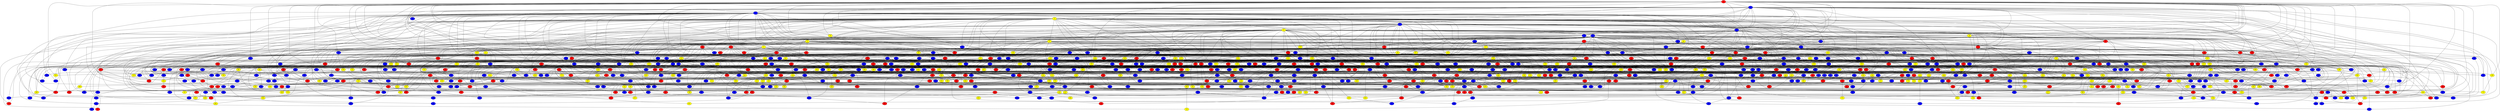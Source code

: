 graph {
0 [style = filled fillcolor = red];
1 [style = filled fillcolor = blue];
2 [style = filled fillcolor = blue];
3 [style = filled fillcolor = yellow];
4 [style = filled fillcolor = blue];
5 [style = filled fillcolor = blue];
6 [style = filled fillcolor = yellow];
7 [style = filled fillcolor = blue];
8 [style = filled fillcolor = blue];
9 [style = filled fillcolor = red];
10 [style = filled fillcolor = blue];
11 [style = filled fillcolor = yellow];
12 [style = filled fillcolor = yellow];
13 [style = filled fillcolor = blue];
14 [style = filled fillcolor = blue];
15 [style = filled fillcolor = red];
16 [style = filled fillcolor = red];
17 [style = filled fillcolor = yellow];
18 [style = filled fillcolor = yellow];
19 [style = filled fillcolor = blue];
20 [style = filled fillcolor = red];
21 [style = filled fillcolor = red];
22 [style = filled fillcolor = blue];
23 [style = filled fillcolor = blue];
24 [style = filled fillcolor = yellow];
25 [style = filled fillcolor = red];
26 [style = filled fillcolor = red];
27 [style = filled fillcolor = yellow];
28 [style = filled fillcolor = yellow];
29 [style = filled fillcolor = red];
30 [style = filled fillcolor = yellow];
31 [style = filled fillcolor = yellow];
32 [style = filled fillcolor = red];
33 [style = filled fillcolor = red];
34 [style = filled fillcolor = blue];
35 [style = filled fillcolor = red];
36 [style = filled fillcolor = yellow];
37 [style = filled fillcolor = blue];
38 [style = filled fillcolor = yellow];
39 [style = filled fillcolor = red];
40 [style = filled fillcolor = yellow];
41 [style = filled fillcolor = red];
42 [style = filled fillcolor = red];
43 [style = filled fillcolor = red];
44 [style = filled fillcolor = red];
45 [style = filled fillcolor = red];
46 [style = filled fillcolor = yellow];
47 [style = filled fillcolor = blue];
48 [style = filled fillcolor = red];
49 [style = filled fillcolor = yellow];
50 [style = filled fillcolor = blue];
51 [style = filled fillcolor = blue];
52 [style = filled fillcolor = yellow];
53 [style = filled fillcolor = blue];
54 [style = filled fillcolor = blue];
55 [style = filled fillcolor = yellow];
56 [style = filled fillcolor = blue];
57 [style = filled fillcolor = yellow];
58 [style = filled fillcolor = blue];
59 [style = filled fillcolor = blue];
60 [style = filled fillcolor = blue];
61 [style = filled fillcolor = blue];
62 [style = filled fillcolor = yellow];
63 [style = filled fillcolor = red];
64 [style = filled fillcolor = blue];
65 [style = filled fillcolor = yellow];
66 [style = filled fillcolor = blue];
67 [style = filled fillcolor = red];
68 [style = filled fillcolor = red];
69 [style = filled fillcolor = blue];
70 [style = filled fillcolor = yellow];
71 [style = filled fillcolor = yellow];
72 [style = filled fillcolor = red];
73 [style = filled fillcolor = red];
74 [style = filled fillcolor = yellow];
75 [style = filled fillcolor = blue];
76 [style = filled fillcolor = red];
77 [style = filled fillcolor = blue];
78 [style = filled fillcolor = blue];
79 [style = filled fillcolor = blue];
80 [style = filled fillcolor = yellow];
81 [style = filled fillcolor = blue];
82 [style = filled fillcolor = red];
83 [style = filled fillcolor = blue];
84 [style = filled fillcolor = red];
85 [style = filled fillcolor = blue];
86 [style = filled fillcolor = blue];
87 [style = filled fillcolor = blue];
88 [style = filled fillcolor = blue];
89 [style = filled fillcolor = blue];
90 [style = filled fillcolor = yellow];
91 [style = filled fillcolor = red];
92 [style = filled fillcolor = yellow];
93 [style = filled fillcolor = blue];
94 [style = filled fillcolor = blue];
95 [style = filled fillcolor = blue];
96 [style = filled fillcolor = blue];
97 [style = filled fillcolor = blue];
98 [style = filled fillcolor = blue];
99 [style = filled fillcolor = yellow];
100 [style = filled fillcolor = yellow];
101 [style = filled fillcolor = blue];
102 [style = filled fillcolor = yellow];
103 [style = filled fillcolor = blue];
104 [style = filled fillcolor = red];
105 [style = filled fillcolor = blue];
106 [style = filled fillcolor = red];
107 [style = filled fillcolor = blue];
108 [style = filled fillcolor = red];
109 [style = filled fillcolor = yellow];
110 [style = filled fillcolor = blue];
111 [style = filled fillcolor = blue];
112 [style = filled fillcolor = yellow];
113 [style = filled fillcolor = red];
114 [style = filled fillcolor = yellow];
115 [style = filled fillcolor = yellow];
116 [style = filled fillcolor = blue];
117 [style = filled fillcolor = red];
118 [style = filled fillcolor = red];
119 [style = filled fillcolor = blue];
120 [style = filled fillcolor = red];
121 [style = filled fillcolor = blue];
122 [style = filled fillcolor = yellow];
123 [style = filled fillcolor = red];
124 [style = filled fillcolor = red];
125 [style = filled fillcolor = yellow];
126 [style = filled fillcolor = blue];
127 [style = filled fillcolor = blue];
128 [style = filled fillcolor = yellow];
129 [style = filled fillcolor = blue];
130 [style = filled fillcolor = red];
131 [style = filled fillcolor = red];
132 [style = filled fillcolor = yellow];
133 [style = filled fillcolor = blue];
134 [style = filled fillcolor = yellow];
135 [style = filled fillcolor = blue];
136 [style = filled fillcolor = red];
137 [style = filled fillcolor = blue];
138 [style = filled fillcolor = blue];
139 [style = filled fillcolor = yellow];
140 [style = filled fillcolor = yellow];
141 [style = filled fillcolor = yellow];
142 [style = filled fillcolor = blue];
143 [style = filled fillcolor = blue];
144 [style = filled fillcolor = red];
145 [style = filled fillcolor = blue];
146 [style = filled fillcolor = red];
147 [style = filled fillcolor = blue];
148 [style = filled fillcolor = red];
149 [style = filled fillcolor = yellow];
150 [style = filled fillcolor = yellow];
151 [style = filled fillcolor = blue];
152 [style = filled fillcolor = yellow];
153 [style = filled fillcolor = red];
154 [style = filled fillcolor = red];
155 [style = filled fillcolor = blue];
156 [style = filled fillcolor = yellow];
157 [style = filled fillcolor = blue];
158 [style = filled fillcolor = red];
159 [style = filled fillcolor = red];
160 [style = filled fillcolor = red];
161 [style = filled fillcolor = yellow];
162 [style = filled fillcolor = yellow];
163 [style = filled fillcolor = red];
164 [style = filled fillcolor = blue];
165 [style = filled fillcolor = red];
166 [style = filled fillcolor = yellow];
167 [style = filled fillcolor = yellow];
168 [style = filled fillcolor = red];
169 [style = filled fillcolor = yellow];
170 [style = filled fillcolor = red];
171 [style = filled fillcolor = red];
172 [style = filled fillcolor = blue];
173 [style = filled fillcolor = red];
174 [style = filled fillcolor = blue];
175 [style = filled fillcolor = blue];
176 [style = filled fillcolor = yellow];
177 [style = filled fillcolor = blue];
178 [style = filled fillcolor = blue];
179 [style = filled fillcolor = red];
180 [style = filled fillcolor = yellow];
181 [style = filled fillcolor = blue];
182 [style = filled fillcolor = yellow];
183 [style = filled fillcolor = blue];
184 [style = filled fillcolor = blue];
185 [style = filled fillcolor = red];
186 [style = filled fillcolor = blue];
187 [style = filled fillcolor = blue];
188 [style = filled fillcolor = blue];
189 [style = filled fillcolor = blue];
190 [style = filled fillcolor = blue];
191 [style = filled fillcolor = blue];
192 [style = filled fillcolor = blue];
193 [style = filled fillcolor = blue];
194 [style = filled fillcolor = blue];
195 [style = filled fillcolor = blue];
196 [style = filled fillcolor = red];
197 [style = filled fillcolor = red];
198 [style = filled fillcolor = blue];
199 [style = filled fillcolor = yellow];
200 [style = filled fillcolor = blue];
201 [style = filled fillcolor = red];
202 [style = filled fillcolor = yellow];
203 [style = filled fillcolor = yellow];
204 [style = filled fillcolor = red];
205 [style = filled fillcolor = blue];
206 [style = filled fillcolor = red];
207 [style = filled fillcolor = yellow];
208 [style = filled fillcolor = yellow];
209 [style = filled fillcolor = blue];
210 [style = filled fillcolor = blue];
211 [style = filled fillcolor = yellow];
212 [style = filled fillcolor = blue];
213 [style = filled fillcolor = yellow];
214 [style = filled fillcolor = blue];
215 [style = filled fillcolor = blue];
216 [style = filled fillcolor = blue];
217 [style = filled fillcolor = red];
218 [style = filled fillcolor = red];
219 [style = filled fillcolor = yellow];
220 [style = filled fillcolor = blue];
221 [style = filled fillcolor = yellow];
222 [style = filled fillcolor = red];
223 [style = filled fillcolor = red];
224 [style = filled fillcolor = red];
225 [style = filled fillcolor = yellow];
226 [style = filled fillcolor = yellow];
227 [style = filled fillcolor = red];
228 [style = filled fillcolor = blue];
229 [style = filled fillcolor = blue];
230 [style = filled fillcolor = red];
231 [style = filled fillcolor = yellow];
232 [style = filled fillcolor = blue];
233 [style = filled fillcolor = yellow];
234 [style = filled fillcolor = blue];
235 [style = filled fillcolor = blue];
236 [style = filled fillcolor = blue];
237 [style = filled fillcolor = blue];
238 [style = filled fillcolor = blue];
239 [style = filled fillcolor = blue];
240 [style = filled fillcolor = blue];
241 [style = filled fillcolor = red];
242 [style = filled fillcolor = yellow];
243 [style = filled fillcolor = yellow];
244 [style = filled fillcolor = red];
245 [style = filled fillcolor = red];
246 [style = filled fillcolor = yellow];
247 [style = filled fillcolor = blue];
248 [style = filled fillcolor = red];
249 [style = filled fillcolor = blue];
250 [style = filled fillcolor = blue];
251 [style = filled fillcolor = blue];
252 [style = filled fillcolor = red];
253 [style = filled fillcolor = blue];
254 [style = filled fillcolor = red];
255 [style = filled fillcolor = yellow];
256 [style = filled fillcolor = blue];
257 [style = filled fillcolor = red];
258 [style = filled fillcolor = blue];
259 [style = filled fillcolor = red];
260 [style = filled fillcolor = blue];
261 [style = filled fillcolor = red];
262 [style = filled fillcolor = blue];
263 [style = filled fillcolor = red];
264 [style = filled fillcolor = blue];
265 [style = filled fillcolor = yellow];
266 [style = filled fillcolor = red];
267 [style = filled fillcolor = blue];
268 [style = filled fillcolor = red];
269 [style = filled fillcolor = yellow];
270 [style = filled fillcolor = blue];
271 [style = filled fillcolor = yellow];
272 [style = filled fillcolor = blue];
273 [style = filled fillcolor = blue];
274 [style = filled fillcolor = blue];
275 [style = filled fillcolor = blue];
276 [style = filled fillcolor = yellow];
277 [style = filled fillcolor = blue];
278 [style = filled fillcolor = yellow];
279 [style = filled fillcolor = blue];
280 [style = filled fillcolor = yellow];
281 [style = filled fillcolor = blue];
282 [style = filled fillcolor = blue];
283 [style = filled fillcolor = blue];
284 [style = filled fillcolor = blue];
285 [style = filled fillcolor = blue];
286 [style = filled fillcolor = blue];
287 [style = filled fillcolor = yellow];
288 [style = filled fillcolor = yellow];
289 [style = filled fillcolor = blue];
290 [style = filled fillcolor = blue];
291 [style = filled fillcolor = yellow];
292 [style = filled fillcolor = blue];
293 [style = filled fillcolor = blue];
294 [style = filled fillcolor = yellow];
295 [style = filled fillcolor = blue];
296 [style = filled fillcolor = blue];
297 [style = filled fillcolor = blue];
298 [style = filled fillcolor = blue];
299 [style = filled fillcolor = red];
300 [style = filled fillcolor = blue];
301 [style = filled fillcolor = blue];
302 [style = filled fillcolor = yellow];
303 [style = filled fillcolor = yellow];
304 [style = filled fillcolor = red];
305 [style = filled fillcolor = blue];
306 [style = filled fillcolor = yellow];
307 [style = filled fillcolor = blue];
308 [style = filled fillcolor = blue];
309 [style = filled fillcolor = red];
310 [style = filled fillcolor = blue];
311 [style = filled fillcolor = yellow];
312 [style = filled fillcolor = blue];
313 [style = filled fillcolor = yellow];
314 [style = filled fillcolor = red];
315 [style = filled fillcolor = yellow];
316 [style = filled fillcolor = yellow];
317 [style = filled fillcolor = yellow];
318 [style = filled fillcolor = yellow];
319 [style = filled fillcolor = blue];
320 [style = filled fillcolor = blue];
321 [style = filled fillcolor = blue];
322 [style = filled fillcolor = yellow];
323 [style = filled fillcolor = yellow];
324 [style = filled fillcolor = blue];
325 [style = filled fillcolor = blue];
326 [style = filled fillcolor = yellow];
327 [style = filled fillcolor = red];
328 [style = filled fillcolor = blue];
329 [style = filled fillcolor = blue];
330 [style = filled fillcolor = blue];
331 [style = filled fillcolor = blue];
332 [style = filled fillcolor = yellow];
333 [style = filled fillcolor = yellow];
334 [style = filled fillcolor = blue];
335 [style = filled fillcolor = yellow];
336 [style = filled fillcolor = red];
337 [style = filled fillcolor = red];
338 [style = filled fillcolor = yellow];
339 [style = filled fillcolor = yellow];
340 [style = filled fillcolor = blue];
341 [style = filled fillcolor = red];
342 [style = filled fillcolor = yellow];
343 [style = filled fillcolor = blue];
344 [style = filled fillcolor = blue];
345 [style = filled fillcolor = red];
346 [style = filled fillcolor = red];
347 [style = filled fillcolor = yellow];
348 [style = filled fillcolor = yellow];
349 [style = filled fillcolor = red];
350 [style = filled fillcolor = red];
351 [style = filled fillcolor = blue];
352 [style = filled fillcolor = yellow];
353 [style = filled fillcolor = blue];
354 [style = filled fillcolor = yellow];
355 [style = filled fillcolor = yellow];
356 [style = filled fillcolor = blue];
357 [style = filled fillcolor = blue];
358 [style = filled fillcolor = blue];
359 [style = filled fillcolor = blue];
360 [style = filled fillcolor = red];
361 [style = filled fillcolor = blue];
362 [style = filled fillcolor = red];
363 [style = filled fillcolor = blue];
364 [style = filled fillcolor = blue];
365 [style = filled fillcolor = red];
366 [style = filled fillcolor = blue];
367 [style = filled fillcolor = blue];
368 [style = filled fillcolor = yellow];
369 [style = filled fillcolor = blue];
370 [style = filled fillcolor = red];
371 [style = filled fillcolor = blue];
372 [style = filled fillcolor = yellow];
373 [style = filled fillcolor = blue];
374 [style = filled fillcolor = blue];
375 [style = filled fillcolor = blue];
376 [style = filled fillcolor = yellow];
377 [style = filled fillcolor = yellow];
378 [style = filled fillcolor = blue];
379 [style = filled fillcolor = yellow];
380 [style = filled fillcolor = blue];
381 [style = filled fillcolor = blue];
382 [style = filled fillcolor = red];
383 [style = filled fillcolor = blue];
384 [style = filled fillcolor = blue];
385 [style = filled fillcolor = blue];
386 [style = filled fillcolor = blue];
387 [style = filled fillcolor = blue];
388 [style = filled fillcolor = blue];
389 [style = filled fillcolor = red];
390 [style = filled fillcolor = yellow];
391 [style = filled fillcolor = blue];
392 [style = filled fillcolor = yellow];
393 [style = filled fillcolor = blue];
394 [style = filled fillcolor = red];
395 [style = filled fillcolor = red];
396 [style = filled fillcolor = blue];
397 [style = filled fillcolor = yellow];
398 [style = filled fillcolor = red];
399 [style = filled fillcolor = red];
400 [style = filled fillcolor = red];
401 [style = filled fillcolor = blue];
402 [style = filled fillcolor = blue];
403 [style = filled fillcolor = blue];
404 [style = filled fillcolor = red];
405 [style = filled fillcolor = blue];
406 [style = filled fillcolor = red];
407 [style = filled fillcolor = blue];
408 [style = filled fillcolor = blue];
409 [style = filled fillcolor = red];
410 [style = filled fillcolor = yellow];
411 [style = filled fillcolor = blue];
412 [style = filled fillcolor = yellow];
413 [style = filled fillcolor = yellow];
414 [style = filled fillcolor = blue];
415 [style = filled fillcolor = yellow];
416 [style = filled fillcolor = blue];
417 [style = filled fillcolor = blue];
418 [style = filled fillcolor = blue];
419 [style = filled fillcolor = red];
420 [style = filled fillcolor = blue];
421 [style = filled fillcolor = blue];
422 [style = filled fillcolor = blue];
423 [style = filled fillcolor = yellow];
424 [style = filled fillcolor = red];
425 [style = filled fillcolor = blue];
426 [style = filled fillcolor = yellow];
427 [style = filled fillcolor = blue];
428 [style = filled fillcolor = blue];
429 [style = filled fillcolor = red];
430 [style = filled fillcolor = yellow];
431 [style = filled fillcolor = red];
432 [style = filled fillcolor = yellow];
433 [style = filled fillcolor = blue];
434 [style = filled fillcolor = red];
435 [style = filled fillcolor = yellow];
436 [style = filled fillcolor = blue];
437 [style = filled fillcolor = yellow];
438 [style = filled fillcolor = red];
439 [style = filled fillcolor = red];
440 [style = filled fillcolor = blue];
441 [style = filled fillcolor = yellow];
442 [style = filled fillcolor = red];
443 [style = filled fillcolor = blue];
444 [style = filled fillcolor = yellow];
445 [style = filled fillcolor = red];
446 [style = filled fillcolor = blue];
447 [style = filled fillcolor = red];
448 [style = filled fillcolor = blue];
449 [style = filled fillcolor = yellow];
450 [style = filled fillcolor = red];
451 [style = filled fillcolor = red];
452 [style = filled fillcolor = yellow];
453 [style = filled fillcolor = blue];
454 [style = filled fillcolor = yellow];
455 [style = filled fillcolor = red];
456 [style = filled fillcolor = blue];
457 [style = filled fillcolor = blue];
458 [style = filled fillcolor = yellow];
459 [style = filled fillcolor = blue];
460 [style = filled fillcolor = red];
461 [style = filled fillcolor = yellow];
462 [style = filled fillcolor = blue];
463 [style = filled fillcolor = red];
464 [style = filled fillcolor = blue];
465 [style = filled fillcolor = blue];
466 [style = filled fillcolor = yellow];
467 [style = filled fillcolor = red];
468 [style = filled fillcolor = blue];
469 [style = filled fillcolor = blue];
470 [style = filled fillcolor = blue];
471 [style = filled fillcolor = blue];
472 [style = filled fillcolor = yellow];
473 [style = filled fillcolor = blue];
474 [style = filled fillcolor = yellow];
475 [style = filled fillcolor = blue];
476 [style = filled fillcolor = yellow];
477 [style = filled fillcolor = blue];
478 [style = filled fillcolor = blue];
479 [style = filled fillcolor = red];
480 [style = filled fillcolor = yellow];
481 [style = filled fillcolor = blue];
482 [style = filled fillcolor = red];
483 [style = filled fillcolor = yellow];
484 [style = filled fillcolor = red];
485 [style = filled fillcolor = red];
486 [style = filled fillcolor = yellow];
487 [style = filled fillcolor = red];
488 [style = filled fillcolor = blue];
489 [style = filled fillcolor = red];
490 [style = filled fillcolor = yellow];
491 [style = filled fillcolor = blue];
492 [style = filled fillcolor = red];
493 [style = filled fillcolor = red];
494 [style = filled fillcolor = red];
495 [style = filled fillcolor = yellow];
496 [style = filled fillcolor = yellow];
497 [style = filled fillcolor = red];
498 [style = filled fillcolor = blue];
499 [style = filled fillcolor = blue];
500 [style = filled fillcolor = blue];
501 [style = filled fillcolor = blue];
502 [style = filled fillcolor = yellow];
503 [style = filled fillcolor = red];
504 [style = filled fillcolor = yellow];
505 [style = filled fillcolor = yellow];
506 [style = filled fillcolor = blue];
507 [style = filled fillcolor = blue];
508 [style = filled fillcolor = red];
509 [style = filled fillcolor = red];
510 [style = filled fillcolor = blue];
511 [style = filled fillcolor = yellow];
512 [style = filled fillcolor = red];
513 [style = filled fillcolor = red];
514 [style = filled fillcolor = yellow];
515 [style = filled fillcolor = red];
516 [style = filled fillcolor = blue];
517 [style = filled fillcolor = blue];
518 [style = filled fillcolor = red];
519 [style = filled fillcolor = blue];
520 [style = filled fillcolor = yellow];
521 [style = filled fillcolor = blue];
522 [style = filled fillcolor = red];
523 [style = filled fillcolor = blue];
524 [style = filled fillcolor = yellow];
525 [style = filled fillcolor = red];
526 [style = filled fillcolor = blue];
527 [style = filled fillcolor = red];
528 [style = filled fillcolor = red];
529 [style = filled fillcolor = blue];
530 [style = filled fillcolor = yellow];
531 [style = filled fillcolor = blue];
532 [style = filled fillcolor = blue];
533 [style = filled fillcolor = red];
534 [style = filled fillcolor = blue];
535 [style = filled fillcolor = yellow];
536 [style = filled fillcolor = blue];
537 [style = filled fillcolor = blue];
538 [style = filled fillcolor = yellow];
539 [style = filled fillcolor = blue];
540 [style = filled fillcolor = blue];
541 [style = filled fillcolor = blue];
542 [style = filled fillcolor = blue];
543 [style = filled fillcolor = blue];
544 [style = filled fillcolor = yellow];
545 [style = filled fillcolor = yellow];
546 [style = filled fillcolor = blue];
547 [style = filled fillcolor = blue];
548 [style = filled fillcolor = blue];
549 [style = filled fillcolor = red];
550 [style = filled fillcolor = blue];
551 [style = filled fillcolor = blue];
552 [style = filled fillcolor = yellow];
553 [style = filled fillcolor = blue];
554 [style = filled fillcolor = blue];
555 [style = filled fillcolor = yellow];
556 [style = filled fillcolor = red];
557 [style = filled fillcolor = blue];
558 [style = filled fillcolor = yellow];
559 [style = filled fillcolor = red];
560 [style = filled fillcolor = blue];
561 [style = filled fillcolor = yellow];
562 [style = filled fillcolor = blue];
563 [style = filled fillcolor = blue];
564 [style = filled fillcolor = blue];
565 [style = filled fillcolor = red];
566 [style = filled fillcolor = blue];
567 [style = filled fillcolor = red];
568 [style = filled fillcolor = yellow];
569 [style = filled fillcolor = blue];
570 [style = filled fillcolor = blue];
571 [style = filled fillcolor = yellow];
572 [style = filled fillcolor = blue];
573 [style = filled fillcolor = red];
574 [style = filled fillcolor = yellow];
575 [style = filled fillcolor = yellow];
576 [style = filled fillcolor = yellow];
577 [style = filled fillcolor = yellow];
578 [style = filled fillcolor = yellow];
579 [style = filled fillcolor = blue];
580 [style = filled fillcolor = red];
581 [style = filled fillcolor = blue];
582 [style = filled fillcolor = yellow];
583 [style = filled fillcolor = red];
584 [style = filled fillcolor = blue];
585 [style = filled fillcolor = red];
586 [style = filled fillcolor = yellow];
587 [style = filled fillcolor = yellow];
588 [style = filled fillcolor = red];
589 [style = filled fillcolor = red];
590 [style = filled fillcolor = blue];
591 [style = filled fillcolor = red];
592 [style = filled fillcolor = yellow];
593 [style = filled fillcolor = yellow];
594 [style = filled fillcolor = red];
595 [style = filled fillcolor = yellow];
596 [style = filled fillcolor = yellow];
597 [style = filled fillcolor = red];
598 [style = filled fillcolor = red];
599 [style = filled fillcolor = red];
600 [style = filled fillcolor = blue];
601 [style = filled fillcolor = red];
602 [style = filled fillcolor = blue];
603 [style = filled fillcolor = blue];
604 [style = filled fillcolor = blue];
605 [style = filled fillcolor = blue];
606 [style = filled fillcolor = yellow];
607 [style = filled fillcolor = red];
608 [style = filled fillcolor = yellow];
609 [style = filled fillcolor = yellow];
610 [style = filled fillcolor = yellow];
611 [style = filled fillcolor = red];
612 [style = filled fillcolor = blue];
613 [style = filled fillcolor = yellow];
614 [style = filled fillcolor = red];
615 [style = filled fillcolor = blue];
616 [style = filled fillcolor = yellow];
617 [style = filled fillcolor = yellow];
618 [style = filled fillcolor = red];
619 [style = filled fillcolor = blue];
620 [style = filled fillcolor = yellow];
621 [style = filled fillcolor = red];
622 [style = filled fillcolor = red];
623 [style = filled fillcolor = blue];
624 [style = filled fillcolor = red];
625 [style = filled fillcolor = blue];
626 [style = filled fillcolor = blue];
627 [style = filled fillcolor = yellow];
628 [style = filled fillcolor = yellow];
629 [style = filled fillcolor = blue];
630 [style = filled fillcolor = red];
631 [style = filled fillcolor = red];
632 [style = filled fillcolor = blue];
633 [style = filled fillcolor = blue];
634 [style = filled fillcolor = yellow];
635 [style = filled fillcolor = blue];
636 [style = filled fillcolor = blue];
637 [style = filled fillcolor = blue];
638 [style = filled fillcolor = blue];
639 [style = filled fillcolor = blue];
640 [style = filled fillcolor = blue];
641 [style = filled fillcolor = red];
642 [style = filled fillcolor = blue];
643 [style = filled fillcolor = blue];
644 [style = filled fillcolor = blue];
645 [style = filled fillcolor = yellow];
646 [style = filled fillcolor = red];
647 [style = filled fillcolor = blue];
648 [style = filled fillcolor = blue];
649 [style = filled fillcolor = red];
650 [style = filled fillcolor = blue];
651 [style = filled fillcolor = red];
652 [style = filled fillcolor = blue];
653 [style = filled fillcolor = blue];
654 [style = filled fillcolor = yellow];
655 [style = filled fillcolor = yellow];
656 [style = filled fillcolor = red];
657 [style = filled fillcolor = red];
658 [style = filled fillcolor = red];
659 [style = filled fillcolor = blue];
660 [style = filled fillcolor = blue];
661 [style = filled fillcolor = red];
662 [style = filled fillcolor = yellow];
663 [style = filled fillcolor = red];
664 [style = filled fillcolor = red];
665 [style = filled fillcolor = yellow];
666 [style = filled fillcolor = yellow];
667 [style = filled fillcolor = yellow];
668 [style = filled fillcolor = yellow];
669 [style = filled fillcolor = blue];
670 [style = filled fillcolor = yellow];
671 [style = filled fillcolor = blue];
672 [style = filled fillcolor = yellow];
673 [style = filled fillcolor = blue];
674 [style = filled fillcolor = red];
675 [style = filled fillcolor = red];
676 [style = filled fillcolor = yellow];
677 [style = filled fillcolor = blue];
678 [style = filled fillcolor = yellow];
679 [style = filled fillcolor = yellow];
680 [style = filled fillcolor = blue];
681 [style = filled fillcolor = yellow];
682 [style = filled fillcolor = blue];
683 [style = filled fillcolor = blue];
684 [style = filled fillcolor = blue];
685 [style = filled fillcolor = blue];
686 [style = filled fillcolor = yellow];
687 [style = filled fillcolor = blue];
688 [style = filled fillcolor = red];
689 [style = filled fillcolor = red];
690 [style = filled fillcolor = blue];
691 [style = filled fillcolor = red];
692 [style = filled fillcolor = red];
693 [style = filled fillcolor = blue];
694 [style = filled fillcolor = yellow];
695 [style = filled fillcolor = yellow];
696 [style = filled fillcolor = blue];
697 [style = filled fillcolor = blue];
698 [style = filled fillcolor = blue];
699 [style = filled fillcolor = yellow];
700 [style = filled fillcolor = red];
701 [style = filled fillcolor = red];
702 [style = filled fillcolor = yellow];
703 [style = filled fillcolor = blue];
704 [style = filled fillcolor = blue];
705 [style = filled fillcolor = yellow];
706 [style = filled fillcolor = blue];
707 [style = filled fillcolor = yellow];
708 [style = filled fillcolor = red];
709 [style = filled fillcolor = blue];
710 [style = filled fillcolor = red];
711 [style = filled fillcolor = yellow];
712 [style = filled fillcolor = yellow];
713 [style = filled fillcolor = red];
714 [style = filled fillcolor = red];
715 [style = filled fillcolor = yellow];
716 [style = filled fillcolor = yellow];
717 [style = filled fillcolor = blue];
718 [style = filled fillcolor = red];
719 [style = filled fillcolor = red];
720 [style = filled fillcolor = blue];
721 [style = filled fillcolor = blue];
722 [style = filled fillcolor = blue];
723 [style = filled fillcolor = yellow];
724 [style = filled fillcolor = blue];
725 [style = filled fillcolor = blue];
726 [style = filled fillcolor = blue];
727 [style = filled fillcolor = blue];
728 [style = filled fillcolor = blue];
729 [style = filled fillcolor = blue];
730 [style = filled fillcolor = blue];
731 [style = filled fillcolor = yellow];
732 [style = filled fillcolor = blue];
733 [style = filled fillcolor = yellow];
734 [style = filled fillcolor = red];
735 [style = filled fillcolor = blue];
736 [style = filled fillcolor = blue];
737 [style = filled fillcolor = red];
738 [style = filled fillcolor = red];
739 [style = filled fillcolor = blue];
740 [style = filled fillcolor = red];
741 [style = filled fillcolor = red];
742 [style = filled fillcolor = blue];
743 [style = filled fillcolor = red];
744 [style = filled fillcolor = blue];
745 [style = filled fillcolor = blue];
746 [style = filled fillcolor = blue];
747 [style = filled fillcolor = red];
748 [style = filled fillcolor = yellow];
749 [style = filled fillcolor = red];
750 [style = filled fillcolor = blue];
751 [style = filled fillcolor = yellow];
752 [style = filled fillcolor = yellow];
753 [style = filled fillcolor = blue];
754 [style = filled fillcolor = blue];
755 [style = filled fillcolor = red];
756 [style = filled fillcolor = blue];
757 [style = filled fillcolor = blue];
758 [style = filled fillcolor = red];
759 [style = filled fillcolor = red];
760 [style = filled fillcolor = yellow];
761 [style = filled fillcolor = red];
762 [style = filled fillcolor = red];
763 [style = filled fillcolor = blue];
764 [style = filled fillcolor = blue];
765 [style = filled fillcolor = yellow];
766 [style = filled fillcolor = blue];
767 [style = filled fillcolor = blue];
768 [style = filled fillcolor = blue];
769 [style = filled fillcolor = blue];
770 [style = filled fillcolor = blue];
771 [style = filled fillcolor = yellow];
772 [style = filled fillcolor = yellow];
773 [style = filled fillcolor = red];
774 [style = filled fillcolor = blue];
775 [style = filled fillcolor = yellow];
776 [style = filled fillcolor = yellow];
777 [style = filled fillcolor = blue];
778 [style = filled fillcolor = yellow];
779 [style = filled fillcolor = blue];
780 [style = filled fillcolor = blue];
781 [style = filled fillcolor = yellow];
782 [style = filled fillcolor = red];
783 [style = filled fillcolor = blue];
784 [style = filled fillcolor = yellow];
785 [style = filled fillcolor = yellow];
786 [style = filled fillcolor = blue];
787 [style = filled fillcolor = blue];
788 [style = filled fillcolor = yellow];
789 [style = filled fillcolor = blue];
790 [style = filled fillcolor = blue];
791 [style = filled fillcolor = red];
792 [style = filled fillcolor = blue];
793 [style = filled fillcolor = yellow];
794 [style = filled fillcolor = blue];
795 [style = filled fillcolor = red];
796 [style = filled fillcolor = red];
797 [style = filled fillcolor = blue];
798 [style = filled fillcolor = yellow];
799 [style = filled fillcolor = red];
800 [style = filled fillcolor = red];
801 [style = filled fillcolor = yellow];
802 [style = filled fillcolor = red];
803 [style = filled fillcolor = blue];
804 [style = filled fillcolor = blue];
805 [style = filled fillcolor = red];
806 [style = filled fillcolor = yellow];
807 [style = filled fillcolor = blue];
808 [style = filled fillcolor = blue];
809 [style = filled fillcolor = red];
810 [style = filled fillcolor = blue];
811 [style = filled fillcolor = yellow];
812 [style = filled fillcolor = yellow];
813 [style = filled fillcolor = blue];
814 [style = filled fillcolor = red];
815 [style = filled fillcolor = red];
816 [style = filled fillcolor = red];
817 [style = filled fillcolor = blue];
818 [style = filled fillcolor = yellow];
819 [style = filled fillcolor = yellow];
820 [style = filled fillcolor = yellow];
821 [style = filled fillcolor = blue];
822 [style = filled fillcolor = blue];
823 [style = filled fillcolor = blue];
824 [style = filled fillcolor = yellow];
825 [style = filled fillcolor = red];
826 [style = filled fillcolor = yellow];
827 [style = filled fillcolor = blue];
828 [style = filled fillcolor = yellow];
829 [style = filled fillcolor = blue];
830 [style = filled fillcolor = red];
831 [style = filled fillcolor = blue];
832 [style = filled fillcolor = yellow];
833 [style = filled fillcolor = blue];
834 [style = filled fillcolor = blue];
835 [style = filled fillcolor = red];
836 [style = filled fillcolor = red];
837 [style = filled fillcolor = blue];
838 [style = filled fillcolor = blue];
839 [style = filled fillcolor = red];
840 [style = filled fillcolor = yellow];
841 [style = filled fillcolor = blue];
842 [style = filled fillcolor = blue];
843 [style = filled fillcolor = yellow];
844 [style = filled fillcolor = blue];
845 [style = filled fillcolor = red];
846 [style = filled fillcolor = yellow];
847 [style = filled fillcolor = red];
848 [style = filled fillcolor = blue];
849 [style = filled fillcolor = blue];
850 [style = filled fillcolor = blue];
851 [style = filled fillcolor = red];
852 [style = filled fillcolor = red];
853 [style = filled fillcolor = blue];
0 -- 10;
0 -- 13;
0 -- 16;
0 -- 18;
0 -- 24;
0 -- 44;
0 -- 48;
0 -- 55;
0 -- 62;
0 -- 70;
0 -- 71;
0 -- 80;
0 -- 81;
0 -- 87;
0 -- 94;
0 -- 138;
0 -- 169;
0 -- 200;
0 -- 215;
0 -- 227;
0 -- 229;
0 -- 254;
0 -- 263;
0 -- 285;
0 -- 332;
0 -- 345;
0 -- 364;
0 -- 380;
0 -- 443;
0 -- 5;
0 -- 4;
0 -- 2;
0 -- 1;
0 -- 447;
0 -- 469;
0 -- 486;
0 -- 509;
0 -- 567;
0 -- 580;
0 -- 619;
0 -- 637;
0 -- 656;
0 -- 751;
0 -- 842;
1 -- 2;
1 -- 3;
1 -- 4;
1 -- 5;
1 -- 6;
1 -- 8;
1 -- 13;
1 -- 18;
1 -- 20;
1 -- 29;
1 -- 46;
1 -- 55;
1 -- 79;
1 -- 85;
1 -- 87;
1 -- 91;
1 -- 165;
1 -- 169;
1 -- 176;
1 -- 228;
1 -- 261;
1 -- 281;
1 -- 288;
1 -- 305;
1 -- 319;
1 -- 397;
1 -- 411;
1 -- 415;
1 -- 429;
1 -- 442;
1 -- 453;
1 -- 565;
1 -- 664;
1 -- 724;
1 -- 754;
1 -- 816;
1 -- 821;
2 -- 3;
2 -- 6;
2 -- 7;
2 -- 8;
2 -- 15;
2 -- 16;
2 -- 17;
2 -- 19;
2 -- 20;
2 -- 25;
2 -- 33;
2 -- 53;
2 -- 77;
2 -- 80;
2 -- 103;
2 -- 105;
2 -- 109;
2 -- 123;
2 -- 133;
2 -- 145;
2 -- 149;
2 -- 152;
2 -- 153;
2 -- 174;
2 -- 177;
2 -- 190;
2 -- 192;
2 -- 204;
2 -- 206;
2 -- 222;
2 -- 229;
2 -- 250;
2 -- 260;
2 -- 262;
2 -- 282;
2 -- 295;
2 -- 297;
2 -- 304;
2 -- 318;
2 -- 321;
2 -- 330;
2 -- 331;
2 -- 366;
2 -- 394;
2 -- 420;
2 -- 428;
2 -- 447;
2 -- 499;
2 -- 514;
2 -- 563;
2 -- 570;
2 -- 586;
2 -- 593;
2 -- 596;
2 -- 624;
2 -- 660;
2 -- 666;
2 -- 673;
2 -- 683;
2 -- 712;
2 -- 786;
3 -- 5;
3 -- 12;
3 -- 15;
3 -- 21;
3 -- 22;
3 -- 23;
3 -- 24;
3 -- 26;
3 -- 27;
3 -- 35;
3 -- 38;
3 -- 51;
3 -- 54;
3 -- 57;
3 -- 61;
3 -- 78;
3 -- 79;
3 -- 94;
3 -- 98;
3 -- 100;
3 -- 102;
3 -- 113;
3 -- 121;
3 -- 130;
3 -- 141;
3 -- 144;
3 -- 154;
3 -- 163;
3 -- 179;
3 -- 196;
3 -- 197;
3 -- 202;
3 -- 243;
3 -- 246;
3 -- 248;
3 -- 249;
3 -- 255;
3 -- 259;
3 -- 280;
3 -- 291;
3 -- 294;
3 -- 306;
3 -- 324;
3 -- 332;
3 -- 334;
3 -- 340;
3 -- 350;
3 -- 400;
3 -- 407;
3 -- 422;
3 -- 439;
3 -- 466;
3 -- 490;
3 -- 503;
3 -- 515;
3 -- 520;
3 -- 542;
3 -- 549;
3 -- 556;
3 -- 626;
3 -- 642;
3 -- 644;
3 -- 647;
3 -- 657;
3 -- 691;
3 -- 727;
3 -- 745;
3 -- 754;
3 -- 770;
3 -- 773;
3 -- 784;
3 -- 827;
4 -- 8;
4 -- 9;
4 -- 14;
4 -- 19;
4 -- 32;
4 -- 45;
4 -- 54;
4 -- 86;
4 -- 93;
4 -- 123;
4 -- 144;
4 -- 155;
4 -- 205;
4 -- 290;
4 -- 361;
4 -- 366;
4 -- 430;
4 -- 614;
5 -- 6;
5 -- 7;
5 -- 10;
5 -- 11;
5 -- 13;
5 -- 14;
5 -- 18;
5 -- 25;
5 -- 28;
5 -- 29;
5 -- 30;
5 -- 31;
5 -- 33;
5 -- 43;
5 -- 44;
5 -- 47;
5 -- 49;
5 -- 57;
5 -- 92;
5 -- 101;
5 -- 117;
5 -- 139;
5 -- 165;
5 -- 191;
5 -- 198;
5 -- 232;
5 -- 242;
5 -- 379;
5 -- 386;
5 -- 425;
5 -- 480;
5 -- 526;
5 -- 527;
5 -- 559;
5 -- 566;
5 -- 610;
5 -- 634;
5 -- 645;
5 -- 679;
6 -- 7;
6 -- 12;
6 -- 14;
6 -- 24;
6 -- 26;
6 -- 30;
6 -- 36;
6 -- 37;
6 -- 55;
6 -- 60;
6 -- 63;
6 -- 76;
6 -- 81;
6 -- 83;
6 -- 87;
6 -- 92;
6 -- 95;
6 -- 104;
6 -- 115;
6 -- 122;
6 -- 131;
6 -- 132;
6 -- 147;
6 -- 149;
6 -- 154;
6 -- 156;
6 -- 172;
6 -- 268;
6 -- 276;
6 -- 292;
6 -- 311;
6 -- 320;
6 -- 337;
6 -- 346;
6 -- 443;
6 -- 461;
6 -- 467;
6 -- 481;
6 -- 482;
6 -- 483;
6 -- 498;
6 -- 506;
6 -- 532;
6 -- 625;
6 -- 650;
6 -- 704;
6 -- 733;
6 -- 782;
6 -- 785;
6 -- 790;
7 -- 41;
7 -- 241;
7 -- 268;
7 -- 357;
7 -- 452;
7 -- 740;
8 -- 9;
8 -- 31;
8 -- 43;
8 -- 46;
8 -- 131;
8 -- 144;
8 -- 159;
8 -- 202;
8 -- 203;
8 -- 223;
8 -- 264;
8 -- 271;
8 -- 328;
8 -- 350;
8 -- 366;
8 -- 395;
8 -- 398;
8 -- 463;
8 -- 538;
8 -- 546;
8 -- 579;
8 -- 580;
8 -- 613;
8 -- 756;
9 -- 11;
9 -- 15;
9 -- 101;
9 -- 162;
9 -- 218;
9 -- 226;
9 -- 232;
9 -- 245;
9 -- 254;
9 -- 300;
9 -- 308;
9 -- 438;
9 -- 502;
9 -- 623;
9 -- 802;
10 -- 42;
10 -- 45;
10 -- 164;
10 -- 233;
10 -- 245;
10 -- 338;
10 -- 459;
10 -- 831;
11 -- 32;
11 -- 37;
11 -- 93;
11 -- 113;
11 -- 179;
11 -- 256;
11 -- 382;
11 -- 564;
11 -- 578;
12 -- 21;
12 -- 25;
12 -- 26;
12 -- 34;
12 -- 37;
12 -- 39;
12 -- 43;
12 -- 50;
12 -- 92;
12 -- 102;
12 -- 114;
12 -- 118;
12 -- 160;
12 -- 173;
12 -- 175;
12 -- 376;
12 -- 385;
12 -- 429;
12 -- 502;
12 -- 503;
12 -- 507;
12 -- 604;
12 -- 677;
12 -- 693;
12 -- 708;
12 -- 750;
12 -- 754;
12 -- 767;
13 -- 19;
13 -- 34;
13 -- 38;
13 -- 40;
13 -- 68;
13 -- 97;
13 -- 118;
13 -- 229;
13 -- 257;
13 -- 287;
13 -- 380;
13 -- 710;
13 -- 804;
14 -- 16;
14 -- 27;
14 -- 45;
14 -- 48;
14 -- 63;
14 -- 74;
14 -- 127;
14 -- 128;
14 -- 136;
14 -- 150;
14 -- 160;
14 -- 182;
14 -- 184;
14 -- 185;
14 -- 234;
14 -- 236;
14 -- 263;
14 -- 265;
14 -- 289;
14 -- 295;
14 -- 353;
14 -- 393;
14 -- 402;
14 -- 434;
14 -- 525;
14 -- 526;
14 -- 536;
14 -- 577;
14 -- 595;
14 -- 620;
14 -- 651;
14 -- 686;
14 -- 734;
15 -- 23;
15 -- 48;
15 -- 82;
15 -- 244;
15 -- 285;
15 -- 343;
15 -- 421;
15 -- 496;
15 -- 554;
15 -- 572;
16 -- 40;
16 -- 73;
16 -- 150;
16 -- 166;
16 -- 205;
16 -- 300;
16 -- 385;
16 -- 486;
16 -- 688;
16 -- 718;
16 -- 759;
16 -- 842;
17 -- 28;
17 -- 33;
17 -- 42;
17 -- 50;
17 -- 77;
17 -- 102;
17 -- 118;
17 -- 208;
17 -- 222;
17 -- 396;
17 -- 442;
17 -- 633;
17 -- 725;
18 -- 20;
18 -- 52;
18 -- 72;
18 -- 103;
18 -- 156;
18 -- 216;
18 -- 348;
18 -- 364;
18 -- 653;
18 -- 757;
19 -- 51;
19 -- 52;
19 -- 96;
19 -- 124;
19 -- 137;
19 -- 148;
19 -- 187;
19 -- 276;
19 -- 353;
19 -- 391;
19 -- 406;
19 -- 492;
19 -- 548;
19 -- 632;
19 -- 679;
19 -- 724;
19 -- 758;
19 -- 812;
19 -- 834;
19 -- 838;
20 -- 22;
20 -- 100;
20 -- 186;
20 -- 204;
20 -- 210;
20 -- 217;
20 -- 343;
20 -- 466;
20 -- 585;
20 -- 680;
21 -- 41;
21 -- 96;
21 -- 180;
21 -- 374;
21 -- 414;
21 -- 427;
21 -- 439;
22 -- 34;
22 -- 42;
22 -- 82;
22 -- 90;
22 -- 111;
22 -- 162;
22 -- 182;
22 -- 264;
22 -- 350;
22 -- 367;
22 -- 406;
22 -- 483;
22 -- 681;
22 -- 687;
22 -- 795;
23 -- 30;
23 -- 53;
23 -- 61;
23 -- 104;
23 -- 120;
23 -- 135;
23 -- 139;
23 -- 238;
23 -- 338;
23 -- 800;
24 -- 59;
24 -- 70;
24 -- 106;
24 -- 176;
24 -- 250;
24 -- 536;
25 -- 32;
25 -- 60;
25 -- 62;
25 -- 79;
25 -- 99;
25 -- 111;
25 -- 112;
25 -- 134;
25 -- 157;
25 -- 170;
25 -- 171;
25 -- 175;
25 -- 181;
25 -- 199;
25 -- 242;
25 -- 253;
25 -- 277;
25 -- 373;
25 -- 377;
25 -- 416;
25 -- 456;
25 -- 521;
25 -- 622;
25 -- 651;
25 -- 760;
26 -- 56;
26 -- 146;
26 -- 278;
26 -- 282;
26 -- 710;
27 -- 29;
27 -- 35;
27 -- 38;
27 -- 49;
27 -- 52;
27 -- 64;
27 -- 76;
27 -- 89;
27 -- 91;
27 -- 113;
27 -- 122;
27 -- 142;
27 -- 143;
27 -- 222;
27 -- 250;
27 -- 261;
27 -- 266;
27 -- 303;
27 -- 386;
27 -- 417;
27 -- 445;
27 -- 461;
27 -- 510;
27 -- 539;
27 -- 554;
27 -- 556;
27 -- 569;
27 -- 592;
28 -- 68;
28 -- 96;
28 -- 124;
28 -- 349;
28 -- 596;
28 -- 782;
28 -- 851;
29 -- 44;
29 -- 67;
29 -- 176;
29 -- 180;
29 -- 286;
29 -- 375;
29 -- 467;
29 -- 812;
29 -- 823;
30 -- 66;
30 -- 220;
30 -- 231;
30 -- 297;
30 -- 440;
30 -- 747;
31 -- 67;
31 -- 189;
31 -- 220;
31 -- 237;
31 -- 271;
31 -- 272;
31 -- 543;
31 -- 599;
31 -- 632;
31 -- 680;
31 -- 843;
31 -- 849;
32 -- 209;
32 -- 256;
32 -- 311;
32 -- 352;
32 -- 609;
32 -- 751;
33 -- 57;
33 -- 420;
33 -- 439;
33 -- 850;
34 -- 68;
34 -- 116;
34 -- 122;
34 -- 523;
34 -- 557;
34 -- 714;
35 -- 39;
35 -- 141;
35 -- 181;
35 -- 247;
35 -- 279;
35 -- 462;
35 -- 616;
35 -- 689;
35 -- 824;
36 -- 64;
36 -- 103;
36 -- 150;
36 -- 284;
36 -- 330;
36 -- 384;
36 -- 395;
36 -- 468;
36 -- 488;
36 -- 616;
36 -- 722;
37 -- 51;
37 -- 62;
37 -- 145;
37 -- 197;
37 -- 270;
37 -- 319;
37 -- 477;
37 -- 516;
37 -- 619;
37 -- 744;
38 -- 56;
38 -- 66;
38 -- 153;
38 -- 241;
38 -- 318;
38 -- 320;
38 -- 438;
38 -- 628;
38 -- 682;
38 -- 787;
39 -- 40;
39 -- 109;
39 -- 130;
39 -- 151;
39 -- 162;
39 -- 175;
39 -- 185;
39 -- 190;
39 -- 296;
39 -- 356;
39 -- 381;
39 -- 384;
39 -- 475;
39 -- 513;
39 -- 590;
39 -- 594;
39 -- 620;
39 -- 753;
40 -- 41;
40 -- 75;
40 -- 111;
40 -- 119;
40 -- 151;
40 -- 165;
40 -- 197;
40 -- 247;
40 -- 254;
40 -- 316;
40 -- 357;
40 -- 472;
40 -- 551;
40 -- 560;
40 -- 647;
40 -- 674;
40 -- 713;
41 -- 72;
41 -- 136;
41 -- 137;
41 -- 355;
41 -- 394;
41 -- 409;
41 -- 428;
41 -- 436;
41 -- 535;
41 -- 560;
41 -- 650;
41 -- 851;
42 -- 110;
42 -- 226;
42 -- 290;
42 -- 667;
42 -- 756;
42 -- 825;
43 -- 63;
43 -- 81;
43 -- 86;
43 -- 108;
43 -- 126;
43 -- 153;
43 -- 215;
43 -- 223;
43 -- 258;
43 -- 305;
43 -- 469;
43 -- 605;
43 -- 708;
43 -- 805;
44 -- 56;
44 -- 116;
44 -- 166;
44 -- 174;
44 -- 374;
44 -- 413;
44 -- 669;
45 -- 54;
45 -- 235;
45 -- 253;
45 -- 322;
45 -- 767;
46 -- 47;
46 -- 76;
46 -- 78;
46 -- 125;
46 -- 155;
46 -- 158;
46 -- 183;
46 -- 274;
46 -- 310;
46 -- 345;
46 -- 496;
46 -- 763;
47 -- 49;
47 -- 50;
47 -- 53;
47 -- 269;
47 -- 322;
47 -- 342;
47 -- 541;
47 -- 642;
47 -- 771;
48 -- 539;
49 -- 77;
49 -- 88;
49 -- 120;
49 -- 379;
49 -- 495;
49 -- 828;
49 -- 844;
50 -- 67;
50 -- 264;
50 -- 511;
51 -- 129;
51 -- 135;
51 -- 163;
51 -- 219;
51 -- 226;
51 -- 240;
51 -- 289;
51 -- 356;
51 -- 371;
51 -- 477;
51 -- 625;
51 -- 742;
52 -- 69;
52 -- 167;
52 -- 193;
52 -- 231;
52 -- 235;
52 -- 238;
52 -- 398;
52 -- 421;
52 -- 431;
52 -- 546;
52 -- 598;
52 -- 675;
53 -- 444;
54 -- 59;
54 -- 74;
54 -- 145;
54 -- 293;
54 -- 426;
54 -- 787;
54 -- 809;
55 -- 146;
55 -- 330;
55 -- 372;
56 -- 73;
56 -- 106;
56 -- 108;
56 -- 173;
56 -- 214;
56 -- 221;
56 -- 308;
56 -- 329;
56 -- 361;
56 -- 514;
56 -- 716;
56 -- 818;
57 -- 61;
57 -- 127;
57 -- 170;
57 -- 188;
57 -- 251;
57 -- 420;
57 -- 449;
57 -- 536;
57 -- 552;
58 -- 59;
58 -- 84;
58 -- 88;
58 -- 114;
58 -- 290;
58 -- 820;
59 -- 155;
59 -- 158;
59 -- 168;
59 -- 397;
60 -- 121;
60 -- 244;
60 -- 650;
60 -- 720;
61 -- 137;
61 -- 168;
61 -- 312;
61 -- 317;
61 -- 455;
61 -- 807;
62 -- 105;
62 -- 444;
62 -- 596;
63 -- 97;
63 -- 115;
63 -- 206;
64 -- 98;
64 -- 446;
64 -- 451;
64 -- 700;
65 -- 75;
65 -- 105;
65 -- 136;
65 -- 462;
65 -- 627;
66 -- 88;
66 -- 188;
66 -- 425;
67 -- 152;
67 -- 171;
67 -- 260;
67 -- 306;
67 -- 341;
67 -- 668;
68 -- 80;
68 -- 299;
68 -- 765;
69 -- 107;
69 -- 217;
69 -- 239;
69 -- 597;
69 -- 661;
69 -- 684;
70 -- 73;
70 -- 91;
70 -- 94;
70 -- 255;
70 -- 508;
70 -- 587;
70 -- 761;
71 -- 115;
71 -- 259;
71 -- 327;
71 -- 344;
71 -- 530;
72 -- 74;
72 -- 78;
72 -- 161;
72 -- 183;
72 -- 282;
72 -- 607;
73 -- 93;
73 -- 100;
73 -- 199;
73 -- 275;
73 -- 368;
73 -- 405;
73 -- 544;
73 -- 588;
73 -- 760;
73 -- 833;
74 -- 83;
74 -- 147;
74 -- 194;
74 -- 201;
74 -- 288;
74 -- 378;
74 -- 453;
74 -- 459;
74 -- 512;
74 -- 676;
74 -- 801;
74 -- 835;
74 -- 846;
75 -- 112;
75 -- 160;
75 -- 192;
75 -- 441;
75 -- 516;
75 -- 568;
76 -- 97;
76 -- 256;
76 -- 325;
76 -- 333;
76 -- 460;
76 -- 534;
76 -- 688;
76 -- 804;
77 -- 82;
77 -- 104;
77 -- 121;
77 -- 148;
77 -- 164;
77 -- 173;
77 -- 174;
77 -- 207;
77 -- 460;
77 -- 548;
77 -- 634;
77 -- 792;
77 -- 815;
78 -- 246;
78 -- 284;
78 -- 558;
79 -- 142;
79 -- 156;
79 -- 278;
79 -- 317;
79 -- 541;
79 -- 817;
80 -- 85;
80 -- 114;
80 -- 378;
80 -- 425;
80 -- 442;
80 -- 649;
80 -- 683;
80 -- 845;
81 -- 90;
81 -- 132;
81 -- 217;
81 -- 476;
81 -- 672;
82 -- 119;
82 -- 245;
82 -- 431;
82 -- 545;
83 -- 99;
83 -- 258;
83 -- 576;
83 -- 645;
83 -- 706;
83 -- 712;
83 -- 733;
83 -- 766;
83 -- 785;
84 -- 195;
84 -- 201;
84 -- 275;
84 -- 362;
84 -- 397;
84 -- 621;
84 -- 755;
85 -- 187;
85 -- 194;
85 -- 335;
85 -- 422;
85 -- 516;
85 -- 531;
85 -- 829;
86 -- 219;
86 -- 302;
86 -- 437;
86 -- 530;
86 -- 575;
87 -- 210;
87 -- 273;
87 -- 458;
87 -- 495;
87 -- 528;
87 -- 722;
89 -- 126;
89 -- 138;
89 -- 296;
89 -- 558;
89 -- 733;
90 -- 106;
90 -- 241;
90 -- 267;
90 -- 359;
90 -- 449;
90 -- 535;
90 -- 641;
91 -- 468;
91 -- 833;
91 -- 843;
92 -- 110;
92 -- 328;
92 -- 340;
92 -- 429;
92 -- 518;
93 -- 124;
93 -- 125;
93 -- 212;
93 -- 213;
93 -- 450;
93 -- 587;
93 -- 611;
93 -- 617;
93 -- 665;
94 -- 260;
94 -- 746;
95 -- 129;
95 -- 237;
95 -- 376;
95 -- 390;
95 -- 403;
95 -- 550;
95 -- 689;
95 -- 711;
95 -- 735;
95 -- 741;
95 -- 749;
96 -- 252;
96 -- 568;
96 -- 608;
97 -- 224;
97 -- 288;
97 -- 336;
97 -- 373;
97 -- 418;
97 -- 500;
97 -- 620;
98 -- 161;
98 -- 237;
98 -- 313;
98 -- 676;
98 -- 816;
99 -- 168;
99 -- 456;
99 -- 677;
99 -- 796;
100 -- 143;
100 -- 221;
100 -- 591;
100 -- 600;
101 -- 207;
101 -- 319;
101 -- 635;
102 -- 112;
102 -- 206;
102 -- 404;
102 -- 584;
102 -- 756;
102 -- 797;
103 -- 125;
103 -- 178;
103 -- 230;
103 -- 285;
104 -- 141;
104 -- 624;
104 -- 655;
105 -- 154;
105 -- 188;
105 -- 248;
105 -- 262;
105 -- 295;
105 -- 369;
105 -- 700;
105 -- 774;
105 -- 852;
106 -- 129;
106 -- 335;
106 -- 387;
106 -- 461;
106 -- 629;
106 -- 820;
107 -- 133;
107 -- 277;
108 -- 239;
108 -- 325;
108 -- 349;
108 -- 390;
108 -- 455;
108 -- 482;
108 -- 841;
109 -- 132;
109 -- 275;
109 -- 368;
110 -- 172;
110 -- 338;
110 -- 810;
113 -- 171;
113 -- 216;
113 -- 234;
113 -- 556;
113 -- 578;
113 -- 684;
114 -- 142;
114 -- 179;
114 -- 561;
115 -- 116;
115 -- 117;
115 -- 120;
115 -- 273;
115 -- 298;
115 -- 437;
116 -- 166;
116 -- 351;
117 -- 199;
117 -- 280;
117 -- 365;
117 -- 641;
117 -- 809;
118 -- 201;
118 -- 248;
118 -- 524;
118 -- 671;
118 -- 721;
118 -- 778;
118 -- 780;
119 -- 147;
119 -- 183;
119 -- 411;
119 -- 519;
119 -- 610;
120 -- 123;
120 -- 159;
120 -- 629;
120 -- 736;
121 -- 612;
121 -- 651;
122 -- 131;
122 -- 283;
122 -- 336;
122 -- 544;
122 -- 637;
122 -- 736;
124 -- 349;
125 -- 128;
125 -- 194;
125 -- 267;
125 -- 279;
125 -- 283;
125 -- 307;
125 -- 337;
125 -- 501;
125 -- 545;
125 -- 589;
125 -- 641;
125 -- 714;
125 -- 853;
126 -- 182;
126 -- 333;
126 -- 441;
126 -- 486;
126 -- 594;
126 -- 663;
126 -- 746;
126 -- 772;
127 -- 148;
127 -- 233;
127 -- 249;
127 -- 272;
127 -- 470;
127 -- 811;
128 -- 446;
128 -- 588;
128 -- 669;
129 -- 134;
129 -- 191;
129 -- 490;
129 -- 558;
130 -- 261;
130 -- 394;
130 -- 520;
130 -- 537;
130 -- 540;
130 -- 606;
130 -- 612;
130 -- 637;
130 -- 671;
131 -- 247;
131 -- 291;
131 -- 382;
131 -- 671;
131 -- 677;
131 -- 747;
131 -- 762;
132 -- 157;
132 -- 172;
132 -- 208;
132 -- 274;
132 -- 296;
132 -- 570;
132 -- 827;
133 -- 230;
133 -- 270;
133 -- 273;
133 -- 358;
134 -- 345;
134 -- 354;
134 -- 581;
135 -- 344;
135 -- 408;
136 -- 309;
137 -- 223;
137 -- 490;
138 -- 598;
139 -- 140;
139 -- 196;
139 -- 448;
139 -- 465;
139 -- 547;
139 -- 576;
139 -- 714;
140 -- 415;
141 -- 167;
141 -- 169;
141 -- 743;
141 -- 752;
143 -- 289;
144 -- 287;
144 -- 388;
144 -- 412;
144 -- 424;
144 -- 607;
145 -- 178;
145 -- 311;
145 -- 495;
146 -- 158;
146 -- 164;
146 -- 198;
146 -- 252;
146 -- 416;
146 -- 473;
146 -- 713;
147 -- 151;
147 -- 211;
147 -- 324;
147 -- 391;
147 -- 566;
147 -- 591;
147 -- 753;
149 -- 207;
149 -- 208;
149 -- 212;
149 -- 220;
149 -- 225;
149 -- 274;
149 -- 286;
149 -- 298;
149 -- 399;
149 -- 440;
149 -- 512;
149 -- 520;
149 -- 562;
149 -- 699;
149 -- 719;
149 -- 741;
150 -- 298;
150 -- 333;
150 -- 470;
150 -- 493;
150 -- 610;
150 -- 836;
151 -- 310;
152 -- 163;
152 -- 362;
152 -- 513;
153 -- 284;
153 -- 360;
153 -- 372;
154 -- 186;
154 -- 826;
155 -- 210;
155 -- 218;
155 -- 227;
155 -- 401;
155 -- 405;
155 -- 487;
156 -- 400;
156 -- 694;
157 -- 228;
157 -- 774;
158 -- 323;
158 -- 434;
158 -- 609;
159 -- 186;
159 -- 363;
160 -- 200;
160 -- 332;
160 -- 359;
160 -- 432;
160 -- 523;
160 -- 606;
160 -- 729;
160 -- 847;
161 -- 251;
161 -- 302;
161 -- 453;
161 -- 579;
162 -- 555;
163 -- 213;
163 -- 312;
163 -- 498;
163 -- 595;
163 -- 613;
163 -- 646;
163 -- 661;
164 -- 191;
164 -- 780;
165 -- 212;
165 -- 225;
165 -- 299;
165 -- 471;
165 -- 474;
165 -- 752;
166 -- 322;
166 -- 413;
166 -- 459;
166 -- 737;
167 -- 224;
168 -- 626;
169 -- 775;
170 -- 545;
171 -- 336;
171 -- 455;
171 -- 653;
171 -- 674;
172 -- 433;
173 -- 177;
173 -- 272;
173 -- 371;
173 -- 464;
173 -- 478;
173 -- 487;
173 -- 706;
173 -- 831;
174 -- 205;
174 -- 211;
174 -- 268;
174 -- 277;
174 -- 308;
174 -- 339;
174 -- 410;
174 -- 447;
175 -- 195;
175 -- 300;
175 -- 689;
176 -- 178;
176 -- 355;
176 -- 788;
177 -- 181;
177 -- 243;
177 -- 327;
177 -- 505;
177 -- 507;
177 -- 656;
177 -- 793;
178 -- 472;
179 -- 227;
180 -- 368;
180 -- 383;
180 -- 432;
180 -- 463;
180 -- 832;
181 -- 283;
181 -- 382;
181 -- 445;
181 -- 464;
181 -- 491;
181 -- 513;
182 -- 354;
182 -- 510;
182 -- 665;
182 -- 685;
182 -- 696;
182 -- 773;
183 -- 301;
183 -- 423;
183 -- 567;
183 -- 705;
184 -- 342;
184 -- 435;
184 -- 489;
184 -- 666;
184 -- 690;
185 -- 240;
185 -- 411;
185 -- 533;
186 -- 269;
187 -- 225;
187 -- 265;
187 -- 294;
187 -- 301;
187 -- 312;
187 -- 519;
187 -- 776;
188 -- 263;
189 -- 363;
189 -- 522;
190 -- 266;
190 -- 398;
190 -- 781;
191 -- 238;
191 -- 243;
191 -- 341;
191 -- 568;
191 -- 652;
192 -- 454;
192 -- 457;
192 -- 501;
192 -- 521;
193 -- 213;
193 -- 457;
193 -- 465;
193 -- 727;
193 -- 734;
194 -- 466;
194 -- 617;
194 -- 731;
195 -- 224;
195 -- 404;
195 -- 549;
195 -- 599;
195 -- 819;
196 -- 367;
196 -- 618;
196 -- 693;
197 -- 309;
197 -- 396;
197 -- 739;
197 -- 841;
198 -- 293;
198 -- 305;
198 -- 509;
199 -- 310;
199 -- 479;
199 -- 528;
200 -- 408;
200 -- 443;
201 -- 437;
201 -- 799;
202 -- 360;
202 -- 427;
202 -- 750;
203 -- 370;
203 -- 531;
203 -- 703;
203 -- 709;
203 -- 818;
204 -- 304;
204 -- 480;
204 -- 652;
207 -- 218;
207 -- 399;
207 -- 552;
208 -- 315;
208 -- 346;
208 -- 441;
208 -- 535;
208 -- 578;
208 -- 658;
208 -- 707;
211 -- 315;
211 -- 467;
211 -- 522;
213 -- 815;
214 -- 357;
214 -- 407;
215 -- 316;
215 -- 432;
215 -- 493;
215 -- 574;
215 -- 622;
215 -- 674;
216 -- 316;
216 -- 323;
216 -- 696;
217 -- 485;
218 -- 306;
218 -- 448;
218 -- 533;
218 -- 559;
218 -- 614;
219 -- 255;
219 -- 293;
219 -- 766;
220 -- 809;
221 -- 292;
221 -- 347;
221 -- 661;
221 -- 688;
222 -- 435;
222 -- 640;
222 -- 707;
222 -- 709;
222 -- 783;
222 -- 790;
223 -- 662;
223 -- 813;
224 -- 566;
224 -- 762;
224 -- 798;
225 -- 325;
226 -- 410;
226 -- 524;
227 -- 362;
228 -- 683;
229 -- 376;
229 -- 399;
229 -- 514;
230 -- 518;
230 -- 822;
231 -- 609;
231 -- 722;
232 -- 410;
232 -- 569;
232 -- 604;
232 -- 779;
232 -- 795;
233 -- 326;
233 -- 346;
233 -- 351;
233 -- 802;
234 -- 279;
234 -- 618;
235 -- 405;
237 -- 252;
237 -- 314;
237 -- 601;
238 -- 465;
239 -- 278;
239 -- 365;
239 -- 403;
239 -- 478;
239 -- 697;
240 -- 249;
240 -- 265;
240 -- 303;
240 -- 806;
241 -- 491;
241 -- 562;
242 -- 326;
242 -- 337;
242 -- 822;
243 -- 484;
243 -- 485;
243 -- 543;
243 -- 730;
244 -- 737;
245 -- 393;
245 -- 593;
245 -- 726;
246 -- 509;
246 -- 655;
247 -- 678;
247 -- 768;
248 -- 329;
248 -- 379;
248 -- 573;
248 -- 793;
248 -- 803;
249 -- 348;
249 -- 532;
249 -- 660;
249 -- 837;
250 -- 388;
250 -- 791;
251 -- 270;
251 -- 313;
251 -- 430;
251 -- 472;
251 -- 507;
251 -- 802;
252 -- 559;
252 -- 772;
253 -- 769;
254 -- 257;
254 -- 822;
255 -- 262;
255 -- 364;
255 -- 591;
256 -- 840;
257 -- 500;
257 -- 539;
258 -- 393;
259 -- 339;
259 -- 359;
259 -- 630;
259 -- 699;
259 -- 748;
259 -- 785;
261 -- 375;
261 -- 390;
261 -- 527;
261 -- 537;
261 -- 564;
261 -- 608;
262 -- 314;
262 -- 326;
262 -- 328;
262 -- 374;
262 -- 387;
262 -- 718;
263 -- 412;
264 -- 575;
266 -- 334;
267 -- 430;
267 -- 444;
267 -- 457;
268 -- 342;
268 -- 450;
268 -- 515;
270 -- 424;
270 -- 470;
270 -- 555;
271 -- 659;
272 -- 586;
273 -- 286;
273 -- 313;
273 -- 324;
273 -- 538;
273 -- 553;
273 -- 581;
274 -- 307;
275 -- 534;
276 -- 381;
276 -- 504;
276 -- 829;
277 -- 727;
278 -- 409;
278 -- 522;
278 -- 766;
280 -- 344;
280 -- 511;
280 -- 654;
281 -- 561;
283 -- 369;
283 -- 389;
283 -- 563;
283 -- 739;
284 -- 352;
284 -- 640;
285 -- 360;
285 -- 605;
285 -- 717;
285 -- 794;
286 -- 358;
286 -- 384;
287 -- 317;
287 -- 331;
287 -- 383;
287 -- 684;
287 -- 800;
288 -- 759;
288 -- 780;
289 -- 572;
289 -- 742;
290 -- 304;
290 -- 392;
290 -- 779;
291 -- 315;
292 -- 372;
292 -- 562;
292 -- 576;
292 -- 678;
293 -- 401;
293 -- 456;
293 -- 511;
294 -- 388;
294 -- 750;
295 -- 329;
295 -- 407;
297 -- 307;
297 -- 468;
297 -- 476;
298 -- 418;
298 -- 428;
298 -- 452;
298 -- 797;
299 -- 529;
300 -- 343;
300 -- 381;
300 -- 492;
300 -- 612;
300 -- 632;
300 -- 695;
301 -- 624;
302 -- 347;
302 -- 383;
302 -- 528;
302 -- 550;
302 -- 828;
303 -- 537;
303 -- 631;
304 -- 418;
304 -- 526;
305 -- 611;
305 -- 665;
305 -- 732;
307 -- 415;
308 -- 363;
308 -- 582;
308 -- 616;
308 -- 618;
308 -- 628;
308 -- 643;
308 -- 794;
313 -- 517;
314 -- 402;
314 -- 406;
314 -- 734;
314 -- 796;
315 -- 413;
315 -- 564;
315 -- 834;
317 -- 327;
317 -- 423;
317 -- 499;
317 -- 691;
317 -- 709;
317 -- 827;
318 -- 321;
318 -- 613;
319 -- 352;
319 -- 391;
319 -- 482;
319 -- 483;
319 -- 504;
319 -- 565;
319 -- 579;
319 -- 752;
319 -- 839;
320 -- 533;
320 -- 798;
321 -- 403;
321 -- 725;
323 -- 595;
326 -- 334;
326 -- 753;
327 -- 392;
327 -- 517;
329 -- 454;
330 -- 417;
330 -- 452;
330 -- 764;
331 -- 728;
332 -- 570;
333 -- 395;
333 -- 801;
334 -- 386;
334 -- 840;
337 -- 478;
338 -- 351;
339 -- 361;
339 -- 367;
339 -- 446;
339 -- 542;
339 -- 791;
340 -- 458;
341 -- 505;
341 -- 585;
341 -- 592;
342 -- 347;
342 -- 497;
342 -- 614;
342 -- 789;
343 -- 353;
345 -- 427;
345 -- 573;
345 -- 746;
346 -- 419;
347 -- 622;
347 -- 739;
347 -- 740;
347 -- 775;
348 -- 519;
349 -- 451;
349 -- 554;
350 -- 565;
351 -- 387;
352 -- 435;
352 -- 480;
356 -- 365;
356 -- 433;
356 -- 730;
356 -- 841;
357 -- 582;
357 -- 837;
358 -- 742;
359 -- 434;
359 -- 471;
359 -- 474;
360 -- 402;
360 -- 481;
360 -- 497;
360 -- 603;
360 -- 758;
361 -- 474;
361 -- 646;
362 -- 473;
363 -- 548;
364 -- 728;
366 -- 451;
366 -- 460;
367 -- 378;
367 -- 518;
367 -- 571;
368 -- 424;
368 -- 642;
368 -- 792;
369 -- 673;
370 -- 692;
371 -- 385;
371 -- 819;
372 -- 449;
373 -- 422;
376 -- 501;
377 -- 396;
377 -- 426;
378 -- 515;
378 -- 807;
379 -- 454;
380 -- 643;
380 -- 794;
381 -- 503;
381 -- 585;
383 -- 538;
383 -- 633;
383 -- 707;
385 -- 649;
387 -- 500;
387 -- 784;
388 -- 416;
388 -- 825;
389 -- 436;
389 -- 589;
389 -- 744;
390 -- 498;
390 -- 840;
390 -- 848;
391 -- 648;
391 -- 675;
391 -- 795;
392 -- 636;
392 -- 748;
394 -- 505;
395 -- 414;
395 -- 738;
396 -- 575;
396 -- 690;
397 -- 764;
398 -- 419;
398 -- 704;
400 -- 421;
400 -- 448;
400 -- 485;
403 -- 499;
403 -- 547;
404 -- 484;
404 -- 607;
404 -- 849;
405 -- 423;
406 -- 842;
410 -- 438;
410 -- 765;
411 -- 497;
411 -- 597;
414 -- 630;
417 -- 561;
417 -- 762;
418 -- 553;
420 -- 662;
420 -- 666;
420 -- 726;
422 -- 508;
423 -- 814;
424 -- 525;
424 -- 569;
425 -- 724;
427 -- 462;
427 -- 567;
427 -- 741;
429 -- 529;
430 -- 847;
432 -- 475;
432 -- 625;
433 -- 597;
433 -- 629;
433 -- 787;
434 -- 502;
434 -- 670;
435 -- 676;
435 -- 719;
435 -- 784;
435 -- 824;
436 -- 829;
437 -- 463;
437 -- 479;
437 -- 521;
438 -- 606;
439 -- 763;
440 -- 487;
440 -- 726;
441 -- 494;
441 -- 690;
442 -- 698;
444 -- 549;
447 -- 527;
447 -- 711;
447 -- 828;
450 -- 835;
451 -- 551;
452 -- 496;
452 -- 657;
453 -- 639;
454 -- 791;
455 -- 458;
455 -- 769;
456 -- 541;
456 -- 672;
457 -- 551;
459 -- 675;
460 -- 510;
461 -- 524;
461 -- 603;
461 -- 728;
461 -- 781;
462 -- 523;
463 -- 837;
465 -- 494;
465 -- 573;
465 -- 744;
466 -- 506;
466 -- 517;
466 -- 705;
467 -- 546;
467 -- 819;
468 -- 737;
470 -- 602;
470 -- 694;
470 -- 768;
471 -- 479;
472 -- 574;
472 -- 643;
474 -- 731;
475 -- 544;
475 -- 799;
478 -- 621;
479 -- 638;
480 -- 598;
480 -- 673;
480 -- 757;
480 -- 778;
481 -- 691;
483 -- 808;
483 -- 823;
483 -- 853;
484 -- 488;
484 -- 492;
484 -- 581;
484 -- 848;
485 -- 512;
485 -- 577;
486 -- 731;
488 -- 846;
489 -- 702;
489 -- 723;
493 -- 743;
494 -- 540;
494 -- 835;
495 -- 584;
495 -- 615;
495 -- 640;
497 -- 601;
497 -- 655;
497 -- 713;
498 -- 770;
499 -- 557;
500 -- 839;
503 -- 506;
503 -- 725;
506 -- 821;
507 -- 790;
508 -- 547;
508 -- 572;
508 -- 615;
511 -- 736;
511 -- 767;
512 -- 810;
514 -- 529;
515 -- 699;
516 -- 586;
516 -- 813;
521 -- 571;
521 -- 582;
525 -- 621;
528 -- 557;
528 -- 583;
528 -- 664;
529 -- 682;
532 -- 681;
534 -- 589;
535 -- 628;
535 -- 705;
540 -- 543;
541 -- 631;
543 -- 715;
543 -- 803;
543 -- 851;
547 -- 635;
547 -- 852;
550 -- 555;
552 -- 743;
553 -- 599;
555 -- 636;
555 -- 638;
556 -- 776;
557 -- 644;
557 -- 679;
558 -- 729;
564 -- 659;
569 -- 792;
575 -- 781;
576 -- 712;
576 -- 826;
578 -- 732;
578 -- 816;
579 -- 686;
580 -- 654;
580 -- 769;
580 -- 786;
580 -- 806;
582 -- 608;
583 -- 652;
583 -- 783;
584 -- 635;
584 -- 735;
591 -- 626;
593 -- 672;
596 -- 648;
596 -- 703;
597 -- 706;
599 -- 696;
600 -- 723;
601 -- 732;
602 -- 755;
604 -- 687;
604 -- 700;
604 -- 825;
607 -- 623;
609 -- 778;
609 -- 833;
610 -- 692;
610 -- 702;
610 -- 831;
611 -- 852;
614 -- 695;
614 -- 701;
619 -- 797;
620 -- 623;
622 -- 850;
623 -- 631;
627 -- 761;
628 -- 645;
628 -- 698;
628 -- 836;
633 -- 697;
633 -- 815;
642 -- 702;
643 -- 670;
643 -- 798;
644 -- 782;
646 -- 771;
647 -- 704;
647 -- 810;
647 -- 812;
648 -- 716;
648 -- 761;
649 -- 738;
650 -- 701;
653 -- 711;
653 -- 814;
653 -- 838;
655 -- 715;
656 -- 692;
661 -- 701;
661 -- 843;
663 -- 764;
666 -- 800;
671 -- 685;
676 -- 777;
677 -- 682;
677 -- 771;
678 -- 695;
678 -- 740;
679 -- 814;
682 -- 808;
685 -- 745;
686 -- 845;
688 -- 715;
696 -- 849;
699 -- 720;
702 -- 817;
709 -- 760;
711 -- 796;
716 -- 817;
716 -- 821;
723 -- 839;
724 -- 775;
725 -- 804;
733 -- 777;
736 -- 799;
739 -- 830;
750 -- 788;
768 -- 783;
771 -- 832;
771 -- 847;
773 -- 788;
786 -- 845;
787 -- 830;
792 -- 823;
799 -- 805;
805 -- 846;
816 -- 844;
837 -- 848;
}
